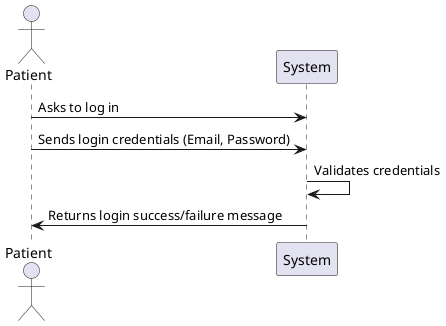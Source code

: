 @startuml
actor Patient
participant System

Patient -> System : Asks to log in
Patient -> System : Sends login credentials (Email, Password)
System -> System : Validates credentials
System -> Patient : Returns login success/failure message
@enduml